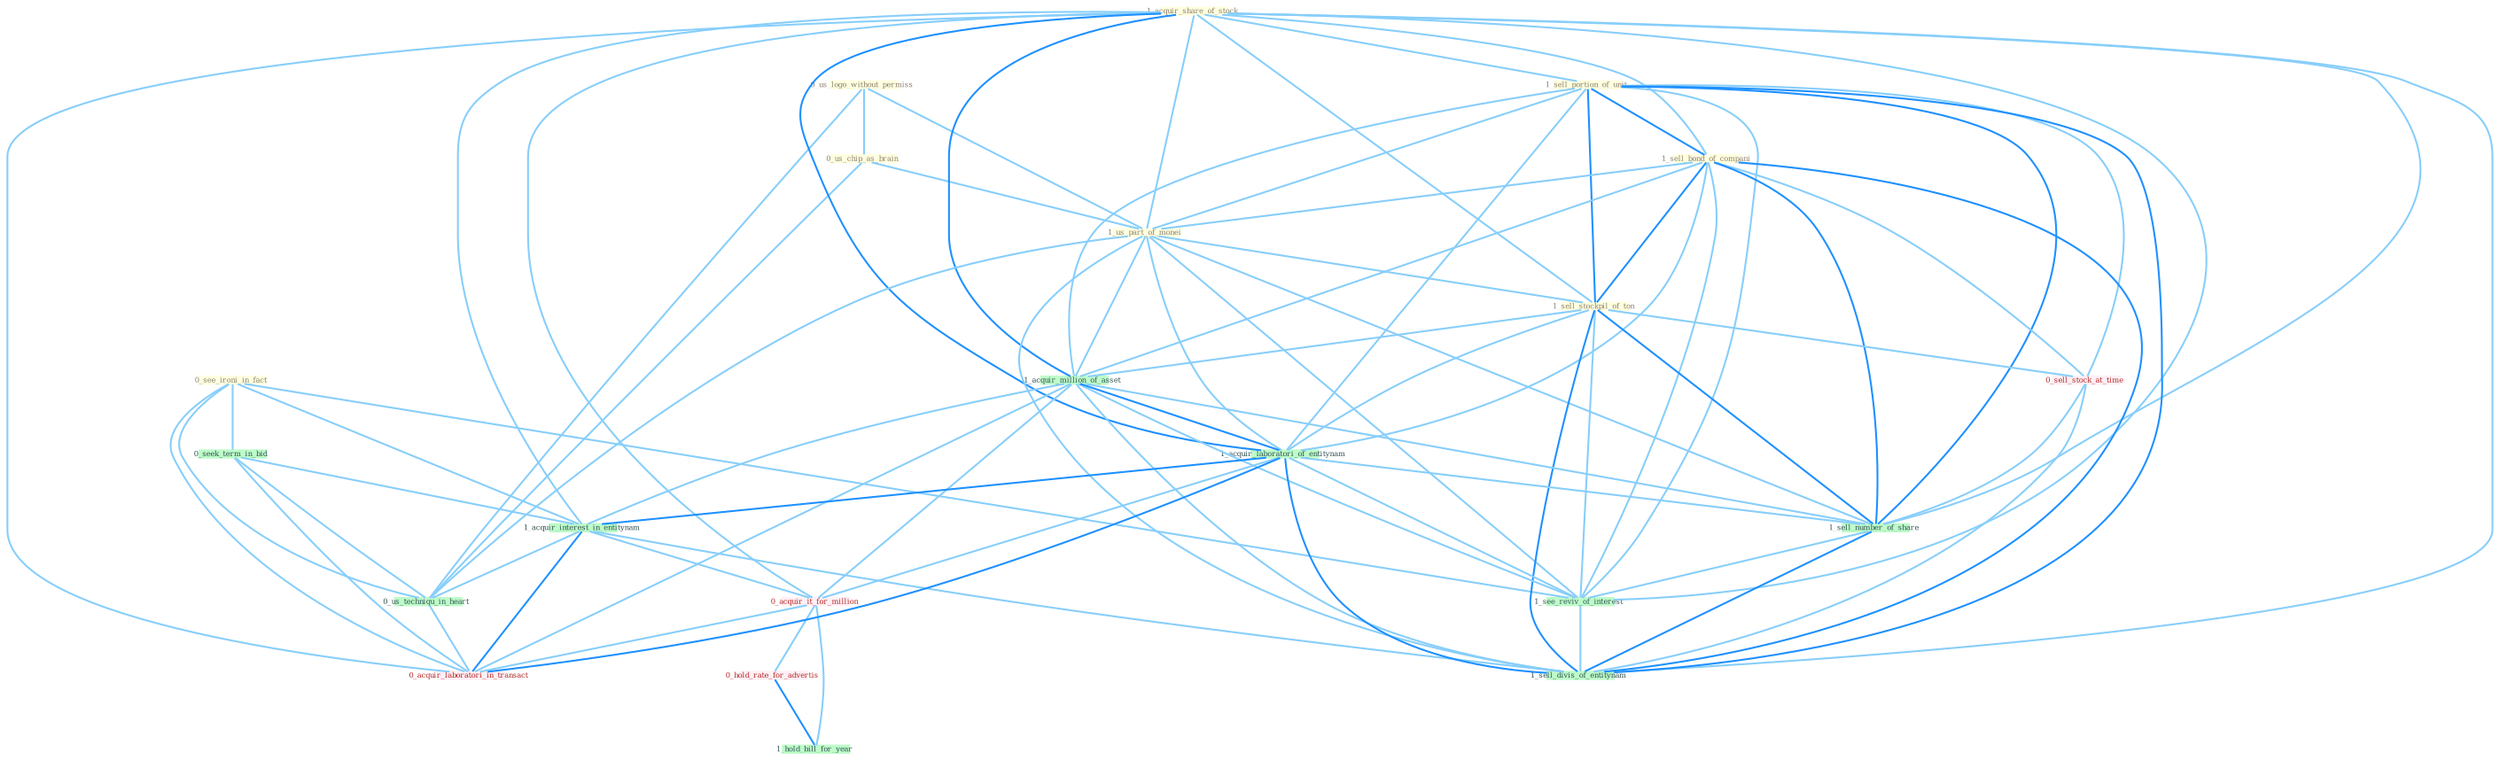 Graph G{ 
    node
    [shape=polygon,style=filled,width=.5,height=.06,color="#BDFCC9",fixedsize=true,fontsize=4,
    fontcolor="#2f4f4f"];
    {node
    [color="#ffffe0", fontcolor="#8b7d6b"] "0_see_ironi_in_fact " "0_us_logo_without_permiss " "0_us_chip_as_brain " "1_acquir_share_of_stock " "1_sell_portion_of_unit " "1_sell_bond_of_compani " "1_us_part_of_monei " "1_sell_stockpil_of_ton "}
{node [color="#fff0f5", fontcolor="#b22222"] "0_acquir_it_for_million " "0_hold_rate_for_advertis " "0_acquir_laboratori_in_transact " "0_sell_stock_at_time "}
edge [color="#B0E2FF"];

	"0_see_ironi_in_fact " -- "0_seek_term_in_bid " [w="1", color="#87cefa" ];
	"0_see_ironi_in_fact " -- "1_acquir_interest_in_entitynam " [w="1", color="#87cefa" ];
	"0_see_ironi_in_fact " -- "0_us_techniqu_in_heart " [w="1", color="#87cefa" ];
	"0_see_ironi_in_fact " -- "0_acquir_laboratori_in_transact " [w="1", color="#87cefa" ];
	"0_see_ironi_in_fact " -- "1_see_reviv_of_interest " [w="1", color="#87cefa" ];
	"0_us_logo_without_permiss " -- "0_us_chip_as_brain " [w="1", color="#87cefa" ];
	"0_us_logo_without_permiss " -- "1_us_part_of_monei " [w="1", color="#87cefa" ];
	"0_us_logo_without_permiss " -- "0_us_techniqu_in_heart " [w="1", color="#87cefa" ];
	"0_us_chip_as_brain " -- "1_us_part_of_monei " [w="1", color="#87cefa" ];
	"0_us_chip_as_brain " -- "0_us_techniqu_in_heart " [w="1", color="#87cefa" ];
	"1_acquir_share_of_stock " -- "1_sell_portion_of_unit " [w="1", color="#87cefa" ];
	"1_acquir_share_of_stock " -- "1_sell_bond_of_compani " [w="1", color="#87cefa" ];
	"1_acquir_share_of_stock " -- "1_us_part_of_monei " [w="1", color="#87cefa" ];
	"1_acquir_share_of_stock " -- "1_sell_stockpil_of_ton " [w="1", color="#87cefa" ];
	"1_acquir_share_of_stock " -- "1_acquir_million_of_asset " [w="2", color="#1e90ff" , len=0.8];
	"1_acquir_share_of_stock " -- "1_acquir_laboratori_of_entitynam " [w="2", color="#1e90ff" , len=0.8];
	"1_acquir_share_of_stock " -- "1_acquir_interest_in_entitynam " [w="1", color="#87cefa" ];
	"1_acquir_share_of_stock " -- "0_acquir_it_for_million " [w="1", color="#87cefa" ];
	"1_acquir_share_of_stock " -- "0_acquir_laboratori_in_transact " [w="1", color="#87cefa" ];
	"1_acquir_share_of_stock " -- "1_sell_number_of_share " [w="1", color="#87cefa" ];
	"1_acquir_share_of_stock " -- "1_see_reviv_of_interest " [w="1", color="#87cefa" ];
	"1_acquir_share_of_stock " -- "1_sell_divis_of_entitynam " [w="1", color="#87cefa" ];
	"1_sell_portion_of_unit " -- "1_sell_bond_of_compani " [w="2", color="#1e90ff" , len=0.8];
	"1_sell_portion_of_unit " -- "1_us_part_of_monei " [w="1", color="#87cefa" ];
	"1_sell_portion_of_unit " -- "1_sell_stockpil_of_ton " [w="2", color="#1e90ff" , len=0.8];
	"1_sell_portion_of_unit " -- "1_acquir_million_of_asset " [w="1", color="#87cefa" ];
	"1_sell_portion_of_unit " -- "1_acquir_laboratori_of_entitynam " [w="1", color="#87cefa" ];
	"1_sell_portion_of_unit " -- "0_sell_stock_at_time " [w="1", color="#87cefa" ];
	"1_sell_portion_of_unit " -- "1_sell_number_of_share " [w="2", color="#1e90ff" , len=0.8];
	"1_sell_portion_of_unit " -- "1_see_reviv_of_interest " [w="1", color="#87cefa" ];
	"1_sell_portion_of_unit " -- "1_sell_divis_of_entitynam " [w="2", color="#1e90ff" , len=0.8];
	"1_sell_bond_of_compani " -- "1_us_part_of_monei " [w="1", color="#87cefa" ];
	"1_sell_bond_of_compani " -- "1_sell_stockpil_of_ton " [w="2", color="#1e90ff" , len=0.8];
	"1_sell_bond_of_compani " -- "1_acquir_million_of_asset " [w="1", color="#87cefa" ];
	"1_sell_bond_of_compani " -- "1_acquir_laboratori_of_entitynam " [w="1", color="#87cefa" ];
	"1_sell_bond_of_compani " -- "0_sell_stock_at_time " [w="1", color="#87cefa" ];
	"1_sell_bond_of_compani " -- "1_sell_number_of_share " [w="2", color="#1e90ff" , len=0.8];
	"1_sell_bond_of_compani " -- "1_see_reviv_of_interest " [w="1", color="#87cefa" ];
	"1_sell_bond_of_compani " -- "1_sell_divis_of_entitynam " [w="2", color="#1e90ff" , len=0.8];
	"1_us_part_of_monei " -- "1_sell_stockpil_of_ton " [w="1", color="#87cefa" ];
	"1_us_part_of_monei " -- "1_acquir_million_of_asset " [w="1", color="#87cefa" ];
	"1_us_part_of_monei " -- "1_acquir_laboratori_of_entitynam " [w="1", color="#87cefa" ];
	"1_us_part_of_monei " -- "0_us_techniqu_in_heart " [w="1", color="#87cefa" ];
	"1_us_part_of_monei " -- "1_sell_number_of_share " [w="1", color="#87cefa" ];
	"1_us_part_of_monei " -- "1_see_reviv_of_interest " [w="1", color="#87cefa" ];
	"1_us_part_of_monei " -- "1_sell_divis_of_entitynam " [w="1", color="#87cefa" ];
	"1_sell_stockpil_of_ton " -- "1_acquir_million_of_asset " [w="1", color="#87cefa" ];
	"1_sell_stockpil_of_ton " -- "1_acquir_laboratori_of_entitynam " [w="1", color="#87cefa" ];
	"1_sell_stockpil_of_ton " -- "0_sell_stock_at_time " [w="1", color="#87cefa" ];
	"1_sell_stockpil_of_ton " -- "1_sell_number_of_share " [w="2", color="#1e90ff" , len=0.8];
	"1_sell_stockpil_of_ton " -- "1_see_reviv_of_interest " [w="1", color="#87cefa" ];
	"1_sell_stockpil_of_ton " -- "1_sell_divis_of_entitynam " [w="2", color="#1e90ff" , len=0.8];
	"1_acquir_million_of_asset " -- "1_acquir_laboratori_of_entitynam " [w="2", color="#1e90ff" , len=0.8];
	"1_acquir_million_of_asset " -- "1_acquir_interest_in_entitynam " [w="1", color="#87cefa" ];
	"1_acquir_million_of_asset " -- "0_acquir_it_for_million " [w="1", color="#87cefa" ];
	"1_acquir_million_of_asset " -- "0_acquir_laboratori_in_transact " [w="1", color="#87cefa" ];
	"1_acquir_million_of_asset " -- "1_sell_number_of_share " [w="1", color="#87cefa" ];
	"1_acquir_million_of_asset " -- "1_see_reviv_of_interest " [w="1", color="#87cefa" ];
	"1_acquir_million_of_asset " -- "1_sell_divis_of_entitynam " [w="1", color="#87cefa" ];
	"1_acquir_laboratori_of_entitynam " -- "1_acquir_interest_in_entitynam " [w="2", color="#1e90ff" , len=0.8];
	"1_acquir_laboratori_of_entitynam " -- "0_acquir_it_for_million " [w="1", color="#87cefa" ];
	"1_acquir_laboratori_of_entitynam " -- "0_acquir_laboratori_in_transact " [w="2", color="#1e90ff" , len=0.8];
	"1_acquir_laboratori_of_entitynam " -- "1_sell_number_of_share " [w="1", color="#87cefa" ];
	"1_acquir_laboratori_of_entitynam " -- "1_see_reviv_of_interest " [w="1", color="#87cefa" ];
	"1_acquir_laboratori_of_entitynam " -- "1_sell_divis_of_entitynam " [w="2", color="#1e90ff" , len=0.8];
	"0_seek_term_in_bid " -- "1_acquir_interest_in_entitynam " [w="1", color="#87cefa" ];
	"0_seek_term_in_bid " -- "0_us_techniqu_in_heart " [w="1", color="#87cefa" ];
	"0_seek_term_in_bid " -- "0_acquir_laboratori_in_transact " [w="1", color="#87cefa" ];
	"1_acquir_interest_in_entitynam " -- "0_us_techniqu_in_heart " [w="1", color="#87cefa" ];
	"1_acquir_interest_in_entitynam " -- "0_acquir_it_for_million " [w="1", color="#87cefa" ];
	"1_acquir_interest_in_entitynam " -- "0_acquir_laboratori_in_transact " [w="2", color="#1e90ff" , len=0.8];
	"1_acquir_interest_in_entitynam " -- "1_sell_divis_of_entitynam " [w="1", color="#87cefa" ];
	"0_us_techniqu_in_heart " -- "0_acquir_laboratori_in_transact " [w="1", color="#87cefa" ];
	"0_acquir_it_for_million " -- "0_hold_rate_for_advertis " [w="1", color="#87cefa" ];
	"0_acquir_it_for_million " -- "0_acquir_laboratori_in_transact " [w="1", color="#87cefa" ];
	"0_acquir_it_for_million " -- "1_hold_bill_for_year " [w="1", color="#87cefa" ];
	"0_hold_rate_for_advertis " -- "1_hold_bill_for_year " [w="2", color="#1e90ff" , len=0.8];
	"0_sell_stock_at_time " -- "1_sell_number_of_share " [w="1", color="#87cefa" ];
	"0_sell_stock_at_time " -- "1_sell_divis_of_entitynam " [w="1", color="#87cefa" ];
	"1_sell_number_of_share " -- "1_see_reviv_of_interest " [w="1", color="#87cefa" ];
	"1_sell_number_of_share " -- "1_sell_divis_of_entitynam " [w="2", color="#1e90ff" , len=0.8];
	"1_see_reviv_of_interest " -- "1_sell_divis_of_entitynam " [w="1", color="#87cefa" ];
}